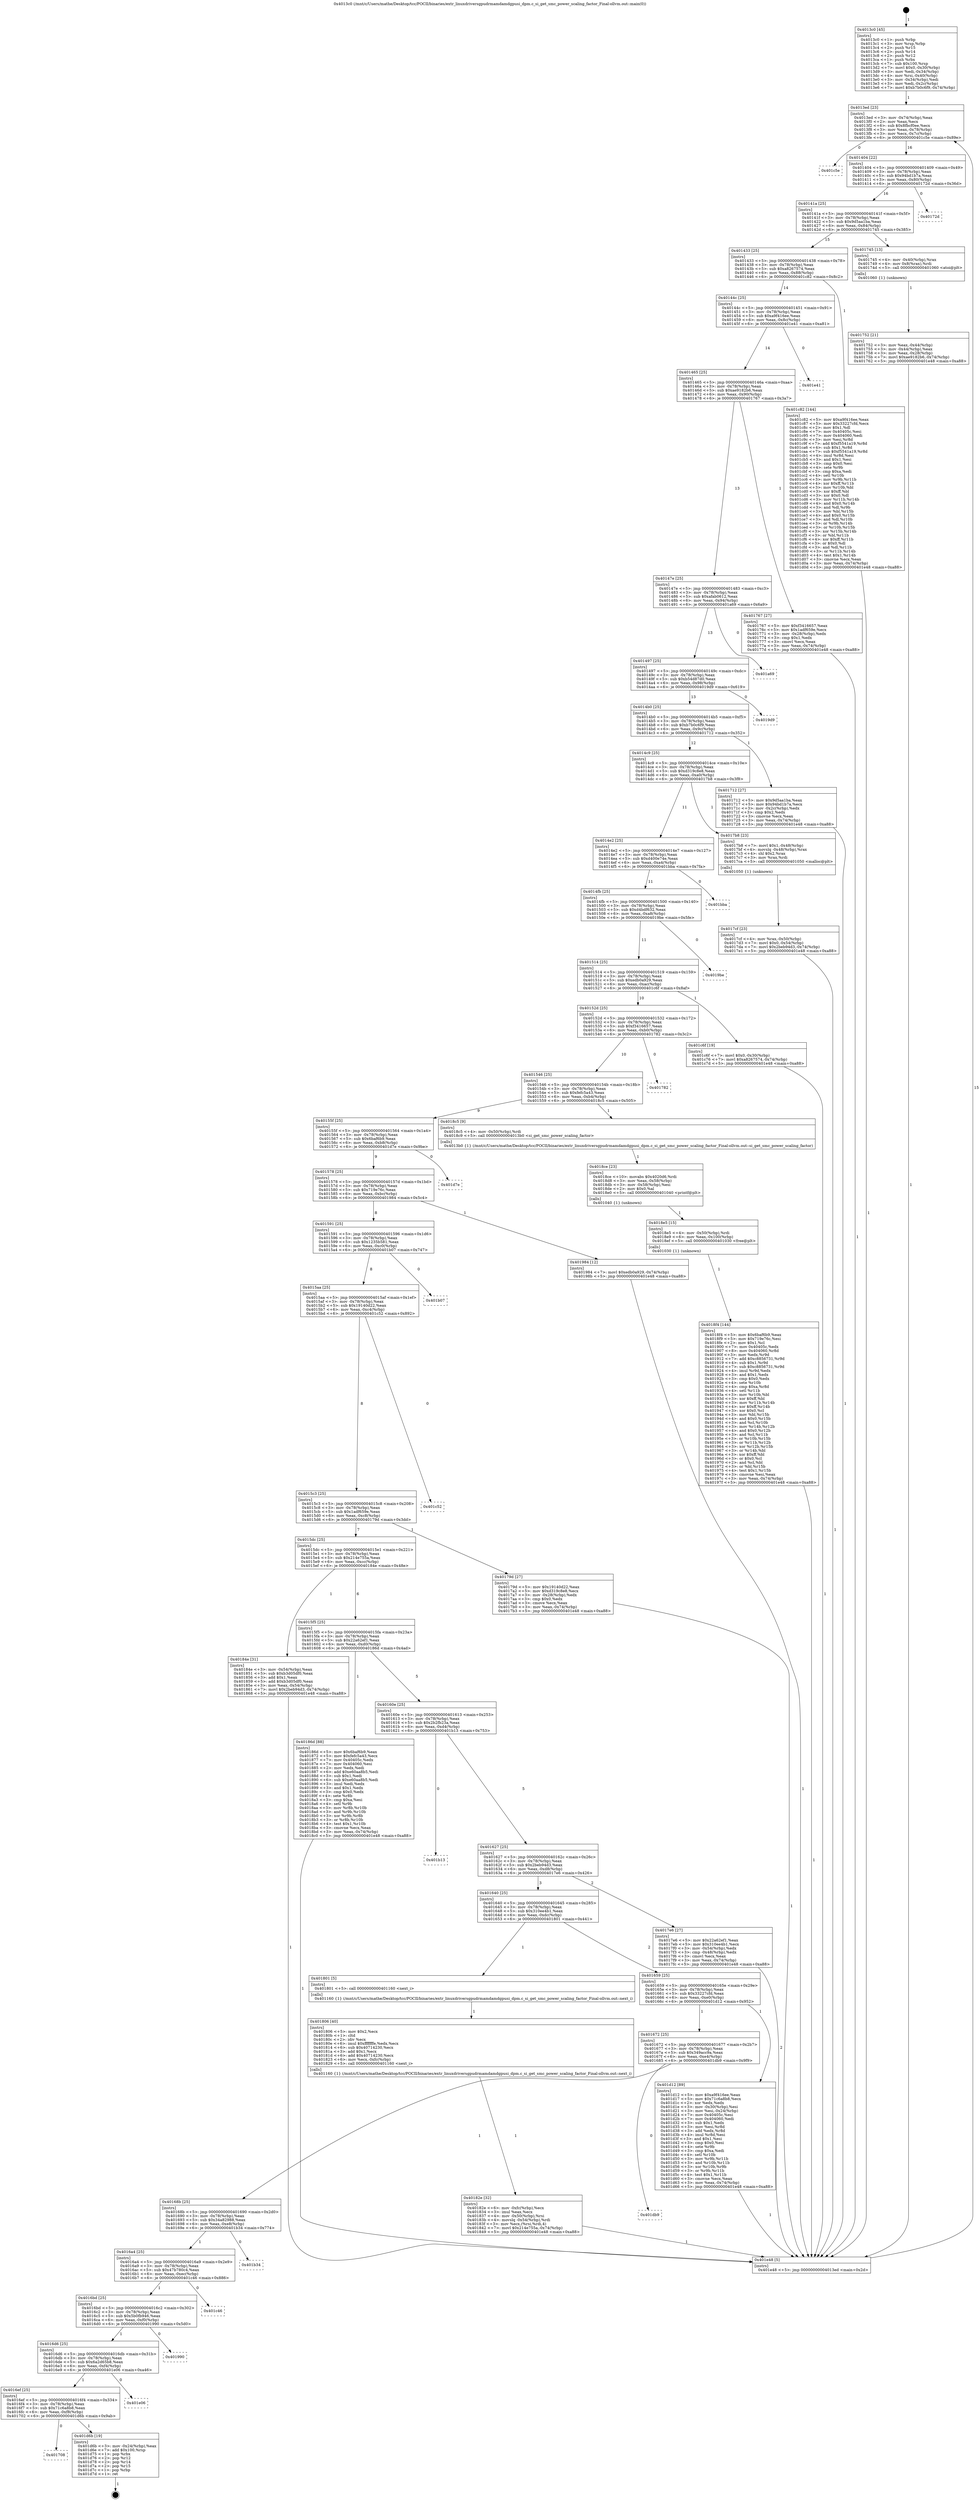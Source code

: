 digraph "0x4013c0" {
  label = "0x4013c0 (/mnt/c/Users/mathe/Desktop/tcc/POCII/binaries/extr_linuxdriversgpudrmamdamdgpusi_dpm.c_si_get_smc_power_scaling_factor_Final-ollvm.out::main(0))"
  labelloc = "t"
  node[shape=record]

  Entry [label="",width=0.3,height=0.3,shape=circle,fillcolor=black,style=filled]
  "0x4013ed" [label="{
     0x4013ed [23]\l
     | [instrs]\l
     &nbsp;&nbsp;0x4013ed \<+3\>: mov -0x74(%rbp),%eax\l
     &nbsp;&nbsp;0x4013f0 \<+2\>: mov %eax,%ecx\l
     &nbsp;&nbsp;0x4013f2 \<+6\>: sub $0x8fbcf0ee,%ecx\l
     &nbsp;&nbsp;0x4013f8 \<+3\>: mov %eax,-0x78(%rbp)\l
     &nbsp;&nbsp;0x4013fb \<+3\>: mov %ecx,-0x7c(%rbp)\l
     &nbsp;&nbsp;0x4013fe \<+6\>: je 0000000000401c5e \<main+0x89e\>\l
  }"]
  "0x401c5e" [label="{
     0x401c5e\l
  }", style=dashed]
  "0x401404" [label="{
     0x401404 [22]\l
     | [instrs]\l
     &nbsp;&nbsp;0x401404 \<+5\>: jmp 0000000000401409 \<main+0x49\>\l
     &nbsp;&nbsp;0x401409 \<+3\>: mov -0x78(%rbp),%eax\l
     &nbsp;&nbsp;0x40140c \<+5\>: sub $0x94bd1b7a,%eax\l
     &nbsp;&nbsp;0x401411 \<+3\>: mov %eax,-0x80(%rbp)\l
     &nbsp;&nbsp;0x401414 \<+6\>: je 000000000040172d \<main+0x36d\>\l
  }"]
  Exit [label="",width=0.3,height=0.3,shape=circle,fillcolor=black,style=filled,peripheries=2]
  "0x40172d" [label="{
     0x40172d\l
  }", style=dashed]
  "0x40141a" [label="{
     0x40141a [25]\l
     | [instrs]\l
     &nbsp;&nbsp;0x40141a \<+5\>: jmp 000000000040141f \<main+0x5f\>\l
     &nbsp;&nbsp;0x40141f \<+3\>: mov -0x78(%rbp),%eax\l
     &nbsp;&nbsp;0x401422 \<+5\>: sub $0x9d5aa1ba,%eax\l
     &nbsp;&nbsp;0x401427 \<+6\>: mov %eax,-0x84(%rbp)\l
     &nbsp;&nbsp;0x40142d \<+6\>: je 0000000000401745 \<main+0x385\>\l
  }"]
  "0x401708" [label="{
     0x401708\l
  }", style=dashed]
  "0x401745" [label="{
     0x401745 [13]\l
     | [instrs]\l
     &nbsp;&nbsp;0x401745 \<+4\>: mov -0x40(%rbp),%rax\l
     &nbsp;&nbsp;0x401749 \<+4\>: mov 0x8(%rax),%rdi\l
     &nbsp;&nbsp;0x40174d \<+5\>: call 0000000000401060 \<atoi@plt\>\l
     | [calls]\l
     &nbsp;&nbsp;0x401060 \{1\} (unknown)\l
  }"]
  "0x401433" [label="{
     0x401433 [25]\l
     | [instrs]\l
     &nbsp;&nbsp;0x401433 \<+5\>: jmp 0000000000401438 \<main+0x78\>\l
     &nbsp;&nbsp;0x401438 \<+3\>: mov -0x78(%rbp),%eax\l
     &nbsp;&nbsp;0x40143b \<+5\>: sub $0xa8267574,%eax\l
     &nbsp;&nbsp;0x401440 \<+6\>: mov %eax,-0x88(%rbp)\l
     &nbsp;&nbsp;0x401446 \<+6\>: je 0000000000401c82 \<main+0x8c2\>\l
  }"]
  "0x401d6b" [label="{
     0x401d6b [19]\l
     | [instrs]\l
     &nbsp;&nbsp;0x401d6b \<+3\>: mov -0x24(%rbp),%eax\l
     &nbsp;&nbsp;0x401d6e \<+7\>: add $0x100,%rsp\l
     &nbsp;&nbsp;0x401d75 \<+1\>: pop %rbx\l
     &nbsp;&nbsp;0x401d76 \<+2\>: pop %r12\l
     &nbsp;&nbsp;0x401d78 \<+2\>: pop %r14\l
     &nbsp;&nbsp;0x401d7a \<+2\>: pop %r15\l
     &nbsp;&nbsp;0x401d7c \<+1\>: pop %rbp\l
     &nbsp;&nbsp;0x401d7d \<+1\>: ret\l
  }"]
  "0x401c82" [label="{
     0x401c82 [144]\l
     | [instrs]\l
     &nbsp;&nbsp;0x401c82 \<+5\>: mov $0xa9f416ee,%eax\l
     &nbsp;&nbsp;0x401c87 \<+5\>: mov $0x33227cfd,%ecx\l
     &nbsp;&nbsp;0x401c8c \<+2\>: mov $0x1,%dl\l
     &nbsp;&nbsp;0x401c8e \<+7\>: mov 0x40405c,%esi\l
     &nbsp;&nbsp;0x401c95 \<+7\>: mov 0x404060,%edi\l
     &nbsp;&nbsp;0x401c9c \<+3\>: mov %esi,%r8d\l
     &nbsp;&nbsp;0x401c9f \<+7\>: add $0xf5541a19,%r8d\l
     &nbsp;&nbsp;0x401ca6 \<+4\>: sub $0x1,%r8d\l
     &nbsp;&nbsp;0x401caa \<+7\>: sub $0xf5541a19,%r8d\l
     &nbsp;&nbsp;0x401cb1 \<+4\>: imul %r8d,%esi\l
     &nbsp;&nbsp;0x401cb5 \<+3\>: and $0x1,%esi\l
     &nbsp;&nbsp;0x401cb8 \<+3\>: cmp $0x0,%esi\l
     &nbsp;&nbsp;0x401cbb \<+4\>: sete %r9b\l
     &nbsp;&nbsp;0x401cbf \<+3\>: cmp $0xa,%edi\l
     &nbsp;&nbsp;0x401cc2 \<+4\>: setl %r10b\l
     &nbsp;&nbsp;0x401cc6 \<+3\>: mov %r9b,%r11b\l
     &nbsp;&nbsp;0x401cc9 \<+4\>: xor $0xff,%r11b\l
     &nbsp;&nbsp;0x401ccd \<+3\>: mov %r10b,%bl\l
     &nbsp;&nbsp;0x401cd0 \<+3\>: xor $0xff,%bl\l
     &nbsp;&nbsp;0x401cd3 \<+3\>: xor $0x0,%dl\l
     &nbsp;&nbsp;0x401cd6 \<+3\>: mov %r11b,%r14b\l
     &nbsp;&nbsp;0x401cd9 \<+4\>: and $0x0,%r14b\l
     &nbsp;&nbsp;0x401cdd \<+3\>: and %dl,%r9b\l
     &nbsp;&nbsp;0x401ce0 \<+3\>: mov %bl,%r15b\l
     &nbsp;&nbsp;0x401ce3 \<+4\>: and $0x0,%r15b\l
     &nbsp;&nbsp;0x401ce7 \<+3\>: and %dl,%r10b\l
     &nbsp;&nbsp;0x401cea \<+3\>: or %r9b,%r14b\l
     &nbsp;&nbsp;0x401ced \<+3\>: or %r10b,%r15b\l
     &nbsp;&nbsp;0x401cf0 \<+3\>: xor %r15b,%r14b\l
     &nbsp;&nbsp;0x401cf3 \<+3\>: or %bl,%r11b\l
     &nbsp;&nbsp;0x401cf6 \<+4\>: xor $0xff,%r11b\l
     &nbsp;&nbsp;0x401cfa \<+3\>: or $0x0,%dl\l
     &nbsp;&nbsp;0x401cfd \<+3\>: and %dl,%r11b\l
     &nbsp;&nbsp;0x401d00 \<+3\>: or %r11b,%r14b\l
     &nbsp;&nbsp;0x401d03 \<+4\>: test $0x1,%r14b\l
     &nbsp;&nbsp;0x401d07 \<+3\>: cmovne %ecx,%eax\l
     &nbsp;&nbsp;0x401d0a \<+3\>: mov %eax,-0x74(%rbp)\l
     &nbsp;&nbsp;0x401d0d \<+5\>: jmp 0000000000401e48 \<main+0xa88\>\l
  }"]
  "0x40144c" [label="{
     0x40144c [25]\l
     | [instrs]\l
     &nbsp;&nbsp;0x40144c \<+5\>: jmp 0000000000401451 \<main+0x91\>\l
     &nbsp;&nbsp;0x401451 \<+3\>: mov -0x78(%rbp),%eax\l
     &nbsp;&nbsp;0x401454 \<+5\>: sub $0xa9f416ee,%eax\l
     &nbsp;&nbsp;0x401459 \<+6\>: mov %eax,-0x8c(%rbp)\l
     &nbsp;&nbsp;0x40145f \<+6\>: je 0000000000401e41 \<main+0xa81\>\l
  }"]
  "0x4016ef" [label="{
     0x4016ef [25]\l
     | [instrs]\l
     &nbsp;&nbsp;0x4016ef \<+5\>: jmp 00000000004016f4 \<main+0x334\>\l
     &nbsp;&nbsp;0x4016f4 \<+3\>: mov -0x78(%rbp),%eax\l
     &nbsp;&nbsp;0x4016f7 \<+5\>: sub $0x71c6a8b8,%eax\l
     &nbsp;&nbsp;0x4016fc \<+6\>: mov %eax,-0xf8(%rbp)\l
     &nbsp;&nbsp;0x401702 \<+6\>: je 0000000000401d6b \<main+0x9ab\>\l
  }"]
  "0x401e41" [label="{
     0x401e41\l
  }", style=dashed]
  "0x401465" [label="{
     0x401465 [25]\l
     | [instrs]\l
     &nbsp;&nbsp;0x401465 \<+5\>: jmp 000000000040146a \<main+0xaa\>\l
     &nbsp;&nbsp;0x40146a \<+3\>: mov -0x78(%rbp),%eax\l
     &nbsp;&nbsp;0x40146d \<+5\>: sub $0xae9182b6,%eax\l
     &nbsp;&nbsp;0x401472 \<+6\>: mov %eax,-0x90(%rbp)\l
     &nbsp;&nbsp;0x401478 \<+6\>: je 0000000000401767 \<main+0x3a7\>\l
  }"]
  "0x401e06" [label="{
     0x401e06\l
  }", style=dashed]
  "0x401767" [label="{
     0x401767 [27]\l
     | [instrs]\l
     &nbsp;&nbsp;0x401767 \<+5\>: mov $0xf3416657,%eax\l
     &nbsp;&nbsp;0x40176c \<+5\>: mov $0x1adf659e,%ecx\l
     &nbsp;&nbsp;0x401771 \<+3\>: mov -0x28(%rbp),%edx\l
     &nbsp;&nbsp;0x401774 \<+3\>: cmp $0x1,%edx\l
     &nbsp;&nbsp;0x401777 \<+3\>: cmovl %ecx,%eax\l
     &nbsp;&nbsp;0x40177a \<+3\>: mov %eax,-0x74(%rbp)\l
     &nbsp;&nbsp;0x40177d \<+5\>: jmp 0000000000401e48 \<main+0xa88\>\l
  }"]
  "0x40147e" [label="{
     0x40147e [25]\l
     | [instrs]\l
     &nbsp;&nbsp;0x40147e \<+5\>: jmp 0000000000401483 \<main+0xc3\>\l
     &nbsp;&nbsp;0x401483 \<+3\>: mov -0x78(%rbp),%eax\l
     &nbsp;&nbsp;0x401486 \<+5\>: sub $0xafab0612,%eax\l
     &nbsp;&nbsp;0x40148b \<+6\>: mov %eax,-0x94(%rbp)\l
     &nbsp;&nbsp;0x401491 \<+6\>: je 0000000000401a69 \<main+0x6a9\>\l
  }"]
  "0x4016d6" [label="{
     0x4016d6 [25]\l
     | [instrs]\l
     &nbsp;&nbsp;0x4016d6 \<+5\>: jmp 00000000004016db \<main+0x31b\>\l
     &nbsp;&nbsp;0x4016db \<+3\>: mov -0x78(%rbp),%eax\l
     &nbsp;&nbsp;0x4016de \<+5\>: sub $0x6a2d65b8,%eax\l
     &nbsp;&nbsp;0x4016e3 \<+6\>: mov %eax,-0xf4(%rbp)\l
     &nbsp;&nbsp;0x4016e9 \<+6\>: je 0000000000401e06 \<main+0xa46\>\l
  }"]
  "0x401a69" [label="{
     0x401a69\l
  }", style=dashed]
  "0x401497" [label="{
     0x401497 [25]\l
     | [instrs]\l
     &nbsp;&nbsp;0x401497 \<+5\>: jmp 000000000040149c \<main+0xdc\>\l
     &nbsp;&nbsp;0x40149c \<+3\>: mov -0x78(%rbp),%eax\l
     &nbsp;&nbsp;0x40149f \<+5\>: sub $0xb54d87d0,%eax\l
     &nbsp;&nbsp;0x4014a4 \<+6\>: mov %eax,-0x98(%rbp)\l
     &nbsp;&nbsp;0x4014aa \<+6\>: je 00000000004019d9 \<main+0x619\>\l
  }"]
  "0x401990" [label="{
     0x401990\l
  }", style=dashed]
  "0x4019d9" [label="{
     0x4019d9\l
  }", style=dashed]
  "0x4014b0" [label="{
     0x4014b0 [25]\l
     | [instrs]\l
     &nbsp;&nbsp;0x4014b0 \<+5\>: jmp 00000000004014b5 \<main+0xf5\>\l
     &nbsp;&nbsp;0x4014b5 \<+3\>: mov -0x78(%rbp),%eax\l
     &nbsp;&nbsp;0x4014b8 \<+5\>: sub $0xb7b0c6f9,%eax\l
     &nbsp;&nbsp;0x4014bd \<+6\>: mov %eax,-0x9c(%rbp)\l
     &nbsp;&nbsp;0x4014c3 \<+6\>: je 0000000000401712 \<main+0x352\>\l
  }"]
  "0x4016bd" [label="{
     0x4016bd [25]\l
     | [instrs]\l
     &nbsp;&nbsp;0x4016bd \<+5\>: jmp 00000000004016c2 \<main+0x302\>\l
     &nbsp;&nbsp;0x4016c2 \<+3\>: mov -0x78(%rbp),%eax\l
     &nbsp;&nbsp;0x4016c5 \<+5\>: sub $0x5b0fb946,%eax\l
     &nbsp;&nbsp;0x4016ca \<+6\>: mov %eax,-0xf0(%rbp)\l
     &nbsp;&nbsp;0x4016d0 \<+6\>: je 0000000000401990 \<main+0x5d0\>\l
  }"]
  "0x401712" [label="{
     0x401712 [27]\l
     | [instrs]\l
     &nbsp;&nbsp;0x401712 \<+5\>: mov $0x9d5aa1ba,%eax\l
     &nbsp;&nbsp;0x401717 \<+5\>: mov $0x94bd1b7a,%ecx\l
     &nbsp;&nbsp;0x40171c \<+3\>: mov -0x2c(%rbp),%edx\l
     &nbsp;&nbsp;0x40171f \<+3\>: cmp $0x2,%edx\l
     &nbsp;&nbsp;0x401722 \<+3\>: cmovne %ecx,%eax\l
     &nbsp;&nbsp;0x401725 \<+3\>: mov %eax,-0x74(%rbp)\l
     &nbsp;&nbsp;0x401728 \<+5\>: jmp 0000000000401e48 \<main+0xa88\>\l
  }"]
  "0x4014c9" [label="{
     0x4014c9 [25]\l
     | [instrs]\l
     &nbsp;&nbsp;0x4014c9 \<+5\>: jmp 00000000004014ce \<main+0x10e\>\l
     &nbsp;&nbsp;0x4014ce \<+3\>: mov -0x78(%rbp),%eax\l
     &nbsp;&nbsp;0x4014d1 \<+5\>: sub $0xd319c8e8,%eax\l
     &nbsp;&nbsp;0x4014d6 \<+6\>: mov %eax,-0xa0(%rbp)\l
     &nbsp;&nbsp;0x4014dc \<+6\>: je 00000000004017b8 \<main+0x3f8\>\l
  }"]
  "0x401e48" [label="{
     0x401e48 [5]\l
     | [instrs]\l
     &nbsp;&nbsp;0x401e48 \<+5\>: jmp 00000000004013ed \<main+0x2d\>\l
  }"]
  "0x4013c0" [label="{
     0x4013c0 [45]\l
     | [instrs]\l
     &nbsp;&nbsp;0x4013c0 \<+1\>: push %rbp\l
     &nbsp;&nbsp;0x4013c1 \<+3\>: mov %rsp,%rbp\l
     &nbsp;&nbsp;0x4013c4 \<+2\>: push %r15\l
     &nbsp;&nbsp;0x4013c6 \<+2\>: push %r14\l
     &nbsp;&nbsp;0x4013c8 \<+2\>: push %r12\l
     &nbsp;&nbsp;0x4013ca \<+1\>: push %rbx\l
     &nbsp;&nbsp;0x4013cb \<+7\>: sub $0x100,%rsp\l
     &nbsp;&nbsp;0x4013d2 \<+7\>: movl $0x0,-0x30(%rbp)\l
     &nbsp;&nbsp;0x4013d9 \<+3\>: mov %edi,-0x34(%rbp)\l
     &nbsp;&nbsp;0x4013dc \<+4\>: mov %rsi,-0x40(%rbp)\l
     &nbsp;&nbsp;0x4013e0 \<+3\>: mov -0x34(%rbp),%edi\l
     &nbsp;&nbsp;0x4013e3 \<+3\>: mov %edi,-0x2c(%rbp)\l
     &nbsp;&nbsp;0x4013e6 \<+7\>: movl $0xb7b0c6f9,-0x74(%rbp)\l
  }"]
  "0x401752" [label="{
     0x401752 [21]\l
     | [instrs]\l
     &nbsp;&nbsp;0x401752 \<+3\>: mov %eax,-0x44(%rbp)\l
     &nbsp;&nbsp;0x401755 \<+3\>: mov -0x44(%rbp),%eax\l
     &nbsp;&nbsp;0x401758 \<+3\>: mov %eax,-0x28(%rbp)\l
     &nbsp;&nbsp;0x40175b \<+7\>: movl $0xae9182b6,-0x74(%rbp)\l
     &nbsp;&nbsp;0x401762 \<+5\>: jmp 0000000000401e48 \<main+0xa88\>\l
  }"]
  "0x401c46" [label="{
     0x401c46\l
  }", style=dashed]
  "0x4017b8" [label="{
     0x4017b8 [23]\l
     | [instrs]\l
     &nbsp;&nbsp;0x4017b8 \<+7\>: movl $0x1,-0x48(%rbp)\l
     &nbsp;&nbsp;0x4017bf \<+4\>: movslq -0x48(%rbp),%rax\l
     &nbsp;&nbsp;0x4017c3 \<+4\>: shl $0x2,%rax\l
     &nbsp;&nbsp;0x4017c7 \<+3\>: mov %rax,%rdi\l
     &nbsp;&nbsp;0x4017ca \<+5\>: call 0000000000401050 \<malloc@plt\>\l
     | [calls]\l
     &nbsp;&nbsp;0x401050 \{1\} (unknown)\l
  }"]
  "0x4014e2" [label="{
     0x4014e2 [25]\l
     | [instrs]\l
     &nbsp;&nbsp;0x4014e2 \<+5\>: jmp 00000000004014e7 \<main+0x127\>\l
     &nbsp;&nbsp;0x4014e7 \<+3\>: mov -0x78(%rbp),%eax\l
     &nbsp;&nbsp;0x4014ea \<+5\>: sub $0xd400e74e,%eax\l
     &nbsp;&nbsp;0x4014ef \<+6\>: mov %eax,-0xa4(%rbp)\l
     &nbsp;&nbsp;0x4014f5 \<+6\>: je 0000000000401bba \<main+0x7fa\>\l
  }"]
  "0x4016a4" [label="{
     0x4016a4 [25]\l
     | [instrs]\l
     &nbsp;&nbsp;0x4016a4 \<+5\>: jmp 00000000004016a9 \<main+0x2e9\>\l
     &nbsp;&nbsp;0x4016a9 \<+3\>: mov -0x78(%rbp),%eax\l
     &nbsp;&nbsp;0x4016ac \<+5\>: sub $0x47b780c4,%eax\l
     &nbsp;&nbsp;0x4016b1 \<+6\>: mov %eax,-0xec(%rbp)\l
     &nbsp;&nbsp;0x4016b7 \<+6\>: je 0000000000401c46 \<main+0x886\>\l
  }"]
  "0x401bba" [label="{
     0x401bba\l
  }", style=dashed]
  "0x4014fb" [label="{
     0x4014fb [25]\l
     | [instrs]\l
     &nbsp;&nbsp;0x4014fb \<+5\>: jmp 0000000000401500 \<main+0x140\>\l
     &nbsp;&nbsp;0x401500 \<+3\>: mov -0x78(%rbp),%eax\l
     &nbsp;&nbsp;0x401503 \<+5\>: sub $0xd4bdf632,%eax\l
     &nbsp;&nbsp;0x401508 \<+6\>: mov %eax,-0xa8(%rbp)\l
     &nbsp;&nbsp;0x40150e \<+6\>: je 00000000004019be \<main+0x5fe\>\l
  }"]
  "0x401b34" [label="{
     0x401b34\l
  }", style=dashed]
  "0x4019be" [label="{
     0x4019be\l
  }", style=dashed]
  "0x401514" [label="{
     0x401514 [25]\l
     | [instrs]\l
     &nbsp;&nbsp;0x401514 \<+5\>: jmp 0000000000401519 \<main+0x159\>\l
     &nbsp;&nbsp;0x401519 \<+3\>: mov -0x78(%rbp),%eax\l
     &nbsp;&nbsp;0x40151c \<+5\>: sub $0xedb0a929,%eax\l
     &nbsp;&nbsp;0x401521 \<+6\>: mov %eax,-0xac(%rbp)\l
     &nbsp;&nbsp;0x401527 \<+6\>: je 0000000000401c6f \<main+0x8af\>\l
  }"]
  "0x40168b" [label="{
     0x40168b [25]\l
     | [instrs]\l
     &nbsp;&nbsp;0x40168b \<+5\>: jmp 0000000000401690 \<main+0x2d0\>\l
     &nbsp;&nbsp;0x401690 \<+3\>: mov -0x78(%rbp),%eax\l
     &nbsp;&nbsp;0x401693 \<+5\>: sub $0x34a82988,%eax\l
     &nbsp;&nbsp;0x401698 \<+6\>: mov %eax,-0xe8(%rbp)\l
     &nbsp;&nbsp;0x40169e \<+6\>: je 0000000000401b34 \<main+0x774\>\l
  }"]
  "0x401c6f" [label="{
     0x401c6f [19]\l
     | [instrs]\l
     &nbsp;&nbsp;0x401c6f \<+7\>: movl $0x0,-0x30(%rbp)\l
     &nbsp;&nbsp;0x401c76 \<+7\>: movl $0xa8267574,-0x74(%rbp)\l
     &nbsp;&nbsp;0x401c7d \<+5\>: jmp 0000000000401e48 \<main+0xa88\>\l
  }"]
  "0x40152d" [label="{
     0x40152d [25]\l
     | [instrs]\l
     &nbsp;&nbsp;0x40152d \<+5\>: jmp 0000000000401532 \<main+0x172\>\l
     &nbsp;&nbsp;0x401532 \<+3\>: mov -0x78(%rbp),%eax\l
     &nbsp;&nbsp;0x401535 \<+5\>: sub $0xf3416657,%eax\l
     &nbsp;&nbsp;0x40153a \<+6\>: mov %eax,-0xb0(%rbp)\l
     &nbsp;&nbsp;0x401540 \<+6\>: je 0000000000401782 \<main+0x3c2\>\l
  }"]
  "0x401db9" [label="{
     0x401db9\l
  }", style=dashed]
  "0x401782" [label="{
     0x401782\l
  }", style=dashed]
  "0x401546" [label="{
     0x401546 [25]\l
     | [instrs]\l
     &nbsp;&nbsp;0x401546 \<+5\>: jmp 000000000040154b \<main+0x18b\>\l
     &nbsp;&nbsp;0x40154b \<+3\>: mov -0x78(%rbp),%eax\l
     &nbsp;&nbsp;0x40154e \<+5\>: sub $0xfefc5a43,%eax\l
     &nbsp;&nbsp;0x401553 \<+6\>: mov %eax,-0xb4(%rbp)\l
     &nbsp;&nbsp;0x401559 \<+6\>: je 00000000004018c5 \<main+0x505\>\l
  }"]
  "0x401672" [label="{
     0x401672 [25]\l
     | [instrs]\l
     &nbsp;&nbsp;0x401672 \<+5\>: jmp 0000000000401677 \<main+0x2b7\>\l
     &nbsp;&nbsp;0x401677 \<+3\>: mov -0x78(%rbp),%eax\l
     &nbsp;&nbsp;0x40167a \<+5\>: sub $0x349acc9a,%eax\l
     &nbsp;&nbsp;0x40167f \<+6\>: mov %eax,-0xe4(%rbp)\l
     &nbsp;&nbsp;0x401685 \<+6\>: je 0000000000401db9 \<main+0x9f9\>\l
  }"]
  "0x4018c5" [label="{
     0x4018c5 [9]\l
     | [instrs]\l
     &nbsp;&nbsp;0x4018c5 \<+4\>: mov -0x50(%rbp),%rdi\l
     &nbsp;&nbsp;0x4018c9 \<+5\>: call 00000000004013b0 \<si_get_smc_power_scaling_factor\>\l
     | [calls]\l
     &nbsp;&nbsp;0x4013b0 \{1\} (/mnt/c/Users/mathe/Desktop/tcc/POCII/binaries/extr_linuxdriversgpudrmamdamdgpusi_dpm.c_si_get_smc_power_scaling_factor_Final-ollvm.out::si_get_smc_power_scaling_factor)\l
  }"]
  "0x40155f" [label="{
     0x40155f [25]\l
     | [instrs]\l
     &nbsp;&nbsp;0x40155f \<+5\>: jmp 0000000000401564 \<main+0x1a4\>\l
     &nbsp;&nbsp;0x401564 \<+3\>: mov -0x78(%rbp),%eax\l
     &nbsp;&nbsp;0x401567 \<+5\>: sub $0x6baf6b9,%eax\l
     &nbsp;&nbsp;0x40156c \<+6\>: mov %eax,-0xb8(%rbp)\l
     &nbsp;&nbsp;0x401572 \<+6\>: je 0000000000401d7e \<main+0x9be\>\l
  }"]
  "0x401d12" [label="{
     0x401d12 [89]\l
     | [instrs]\l
     &nbsp;&nbsp;0x401d12 \<+5\>: mov $0xa9f416ee,%eax\l
     &nbsp;&nbsp;0x401d17 \<+5\>: mov $0x71c6a8b8,%ecx\l
     &nbsp;&nbsp;0x401d1c \<+2\>: xor %edx,%edx\l
     &nbsp;&nbsp;0x401d1e \<+3\>: mov -0x30(%rbp),%esi\l
     &nbsp;&nbsp;0x401d21 \<+3\>: mov %esi,-0x24(%rbp)\l
     &nbsp;&nbsp;0x401d24 \<+7\>: mov 0x40405c,%esi\l
     &nbsp;&nbsp;0x401d2b \<+7\>: mov 0x404060,%edi\l
     &nbsp;&nbsp;0x401d32 \<+3\>: sub $0x1,%edx\l
     &nbsp;&nbsp;0x401d35 \<+3\>: mov %esi,%r8d\l
     &nbsp;&nbsp;0x401d38 \<+3\>: add %edx,%r8d\l
     &nbsp;&nbsp;0x401d3b \<+4\>: imul %r8d,%esi\l
     &nbsp;&nbsp;0x401d3f \<+3\>: and $0x1,%esi\l
     &nbsp;&nbsp;0x401d42 \<+3\>: cmp $0x0,%esi\l
     &nbsp;&nbsp;0x401d45 \<+4\>: sete %r9b\l
     &nbsp;&nbsp;0x401d49 \<+3\>: cmp $0xa,%edi\l
     &nbsp;&nbsp;0x401d4c \<+4\>: setl %r10b\l
     &nbsp;&nbsp;0x401d50 \<+3\>: mov %r9b,%r11b\l
     &nbsp;&nbsp;0x401d53 \<+3\>: and %r10b,%r11b\l
     &nbsp;&nbsp;0x401d56 \<+3\>: xor %r10b,%r9b\l
     &nbsp;&nbsp;0x401d59 \<+3\>: or %r9b,%r11b\l
     &nbsp;&nbsp;0x401d5c \<+4\>: test $0x1,%r11b\l
     &nbsp;&nbsp;0x401d60 \<+3\>: cmovne %ecx,%eax\l
     &nbsp;&nbsp;0x401d63 \<+3\>: mov %eax,-0x74(%rbp)\l
     &nbsp;&nbsp;0x401d66 \<+5\>: jmp 0000000000401e48 \<main+0xa88\>\l
  }"]
  "0x401d7e" [label="{
     0x401d7e\l
  }", style=dashed]
  "0x401578" [label="{
     0x401578 [25]\l
     | [instrs]\l
     &nbsp;&nbsp;0x401578 \<+5\>: jmp 000000000040157d \<main+0x1bd\>\l
     &nbsp;&nbsp;0x40157d \<+3\>: mov -0x78(%rbp),%eax\l
     &nbsp;&nbsp;0x401580 \<+5\>: sub $0x719e76c,%eax\l
     &nbsp;&nbsp;0x401585 \<+6\>: mov %eax,-0xbc(%rbp)\l
     &nbsp;&nbsp;0x40158b \<+6\>: je 0000000000401984 \<main+0x5c4\>\l
  }"]
  "0x4018f4" [label="{
     0x4018f4 [144]\l
     | [instrs]\l
     &nbsp;&nbsp;0x4018f4 \<+5\>: mov $0x6baf6b9,%eax\l
     &nbsp;&nbsp;0x4018f9 \<+5\>: mov $0x719e76c,%esi\l
     &nbsp;&nbsp;0x4018fe \<+2\>: mov $0x1,%cl\l
     &nbsp;&nbsp;0x401900 \<+7\>: mov 0x40405c,%edx\l
     &nbsp;&nbsp;0x401907 \<+8\>: mov 0x404060,%r8d\l
     &nbsp;&nbsp;0x40190f \<+3\>: mov %edx,%r9d\l
     &nbsp;&nbsp;0x401912 \<+7\>: add $0xc8856731,%r9d\l
     &nbsp;&nbsp;0x401919 \<+4\>: sub $0x1,%r9d\l
     &nbsp;&nbsp;0x40191d \<+7\>: sub $0xc8856731,%r9d\l
     &nbsp;&nbsp;0x401924 \<+4\>: imul %r9d,%edx\l
     &nbsp;&nbsp;0x401928 \<+3\>: and $0x1,%edx\l
     &nbsp;&nbsp;0x40192b \<+3\>: cmp $0x0,%edx\l
     &nbsp;&nbsp;0x40192e \<+4\>: sete %r10b\l
     &nbsp;&nbsp;0x401932 \<+4\>: cmp $0xa,%r8d\l
     &nbsp;&nbsp;0x401936 \<+4\>: setl %r11b\l
     &nbsp;&nbsp;0x40193a \<+3\>: mov %r10b,%bl\l
     &nbsp;&nbsp;0x40193d \<+3\>: xor $0xff,%bl\l
     &nbsp;&nbsp;0x401940 \<+3\>: mov %r11b,%r14b\l
     &nbsp;&nbsp;0x401943 \<+4\>: xor $0xff,%r14b\l
     &nbsp;&nbsp;0x401947 \<+3\>: xor $0x0,%cl\l
     &nbsp;&nbsp;0x40194a \<+3\>: mov %bl,%r15b\l
     &nbsp;&nbsp;0x40194d \<+4\>: and $0x0,%r15b\l
     &nbsp;&nbsp;0x401951 \<+3\>: and %cl,%r10b\l
     &nbsp;&nbsp;0x401954 \<+3\>: mov %r14b,%r12b\l
     &nbsp;&nbsp;0x401957 \<+4\>: and $0x0,%r12b\l
     &nbsp;&nbsp;0x40195b \<+3\>: and %cl,%r11b\l
     &nbsp;&nbsp;0x40195e \<+3\>: or %r10b,%r15b\l
     &nbsp;&nbsp;0x401961 \<+3\>: or %r11b,%r12b\l
     &nbsp;&nbsp;0x401964 \<+3\>: xor %r12b,%r15b\l
     &nbsp;&nbsp;0x401967 \<+3\>: or %r14b,%bl\l
     &nbsp;&nbsp;0x40196a \<+3\>: xor $0xff,%bl\l
     &nbsp;&nbsp;0x40196d \<+3\>: or $0x0,%cl\l
     &nbsp;&nbsp;0x401970 \<+2\>: and %cl,%bl\l
     &nbsp;&nbsp;0x401972 \<+3\>: or %bl,%r15b\l
     &nbsp;&nbsp;0x401975 \<+4\>: test $0x1,%r15b\l
     &nbsp;&nbsp;0x401979 \<+3\>: cmovne %esi,%eax\l
     &nbsp;&nbsp;0x40197c \<+3\>: mov %eax,-0x74(%rbp)\l
     &nbsp;&nbsp;0x40197f \<+5\>: jmp 0000000000401e48 \<main+0xa88\>\l
  }"]
  "0x401984" [label="{
     0x401984 [12]\l
     | [instrs]\l
     &nbsp;&nbsp;0x401984 \<+7\>: movl $0xedb0a929,-0x74(%rbp)\l
     &nbsp;&nbsp;0x40198b \<+5\>: jmp 0000000000401e48 \<main+0xa88\>\l
  }"]
  "0x401591" [label="{
     0x401591 [25]\l
     | [instrs]\l
     &nbsp;&nbsp;0x401591 \<+5\>: jmp 0000000000401596 \<main+0x1d6\>\l
     &nbsp;&nbsp;0x401596 \<+3\>: mov -0x78(%rbp),%eax\l
     &nbsp;&nbsp;0x401599 \<+5\>: sub $0x1235b581,%eax\l
     &nbsp;&nbsp;0x40159e \<+6\>: mov %eax,-0xc0(%rbp)\l
     &nbsp;&nbsp;0x4015a4 \<+6\>: je 0000000000401b07 \<main+0x747\>\l
  }"]
  "0x4018e5" [label="{
     0x4018e5 [15]\l
     | [instrs]\l
     &nbsp;&nbsp;0x4018e5 \<+4\>: mov -0x50(%rbp),%rdi\l
     &nbsp;&nbsp;0x4018e9 \<+6\>: mov %eax,-0x100(%rbp)\l
     &nbsp;&nbsp;0x4018ef \<+5\>: call 0000000000401030 \<free@plt\>\l
     | [calls]\l
     &nbsp;&nbsp;0x401030 \{1\} (unknown)\l
  }"]
  "0x401b07" [label="{
     0x401b07\l
  }", style=dashed]
  "0x4015aa" [label="{
     0x4015aa [25]\l
     | [instrs]\l
     &nbsp;&nbsp;0x4015aa \<+5\>: jmp 00000000004015af \<main+0x1ef\>\l
     &nbsp;&nbsp;0x4015af \<+3\>: mov -0x78(%rbp),%eax\l
     &nbsp;&nbsp;0x4015b2 \<+5\>: sub $0x19140d22,%eax\l
     &nbsp;&nbsp;0x4015b7 \<+6\>: mov %eax,-0xc4(%rbp)\l
     &nbsp;&nbsp;0x4015bd \<+6\>: je 0000000000401c52 \<main+0x892\>\l
  }"]
  "0x4018ce" [label="{
     0x4018ce [23]\l
     | [instrs]\l
     &nbsp;&nbsp;0x4018ce \<+10\>: movabs $0x4020d6,%rdi\l
     &nbsp;&nbsp;0x4018d8 \<+3\>: mov %eax,-0x58(%rbp)\l
     &nbsp;&nbsp;0x4018db \<+3\>: mov -0x58(%rbp),%esi\l
     &nbsp;&nbsp;0x4018de \<+2\>: mov $0x0,%al\l
     &nbsp;&nbsp;0x4018e0 \<+5\>: call 0000000000401040 \<printf@plt\>\l
     | [calls]\l
     &nbsp;&nbsp;0x401040 \{1\} (unknown)\l
  }"]
  "0x401c52" [label="{
     0x401c52\l
  }", style=dashed]
  "0x4015c3" [label="{
     0x4015c3 [25]\l
     | [instrs]\l
     &nbsp;&nbsp;0x4015c3 \<+5\>: jmp 00000000004015c8 \<main+0x208\>\l
     &nbsp;&nbsp;0x4015c8 \<+3\>: mov -0x78(%rbp),%eax\l
     &nbsp;&nbsp;0x4015cb \<+5\>: sub $0x1adf659e,%eax\l
     &nbsp;&nbsp;0x4015d0 \<+6\>: mov %eax,-0xc8(%rbp)\l
     &nbsp;&nbsp;0x4015d6 \<+6\>: je 000000000040179d \<main+0x3dd\>\l
  }"]
  "0x40182e" [label="{
     0x40182e [32]\l
     | [instrs]\l
     &nbsp;&nbsp;0x40182e \<+6\>: mov -0xfc(%rbp),%ecx\l
     &nbsp;&nbsp;0x401834 \<+3\>: imul %eax,%ecx\l
     &nbsp;&nbsp;0x401837 \<+4\>: mov -0x50(%rbp),%rsi\l
     &nbsp;&nbsp;0x40183b \<+4\>: movslq -0x54(%rbp),%rdi\l
     &nbsp;&nbsp;0x40183f \<+3\>: mov %ecx,(%rsi,%rdi,4)\l
     &nbsp;&nbsp;0x401842 \<+7\>: movl $0x214e755a,-0x74(%rbp)\l
     &nbsp;&nbsp;0x401849 \<+5\>: jmp 0000000000401e48 \<main+0xa88\>\l
  }"]
  "0x40179d" [label="{
     0x40179d [27]\l
     | [instrs]\l
     &nbsp;&nbsp;0x40179d \<+5\>: mov $0x19140d22,%eax\l
     &nbsp;&nbsp;0x4017a2 \<+5\>: mov $0xd319c8e8,%ecx\l
     &nbsp;&nbsp;0x4017a7 \<+3\>: mov -0x28(%rbp),%edx\l
     &nbsp;&nbsp;0x4017aa \<+3\>: cmp $0x0,%edx\l
     &nbsp;&nbsp;0x4017ad \<+3\>: cmove %ecx,%eax\l
     &nbsp;&nbsp;0x4017b0 \<+3\>: mov %eax,-0x74(%rbp)\l
     &nbsp;&nbsp;0x4017b3 \<+5\>: jmp 0000000000401e48 \<main+0xa88\>\l
  }"]
  "0x4015dc" [label="{
     0x4015dc [25]\l
     | [instrs]\l
     &nbsp;&nbsp;0x4015dc \<+5\>: jmp 00000000004015e1 \<main+0x221\>\l
     &nbsp;&nbsp;0x4015e1 \<+3\>: mov -0x78(%rbp),%eax\l
     &nbsp;&nbsp;0x4015e4 \<+5\>: sub $0x214e755a,%eax\l
     &nbsp;&nbsp;0x4015e9 \<+6\>: mov %eax,-0xcc(%rbp)\l
     &nbsp;&nbsp;0x4015ef \<+6\>: je 000000000040184e \<main+0x48e\>\l
  }"]
  "0x4017cf" [label="{
     0x4017cf [23]\l
     | [instrs]\l
     &nbsp;&nbsp;0x4017cf \<+4\>: mov %rax,-0x50(%rbp)\l
     &nbsp;&nbsp;0x4017d3 \<+7\>: movl $0x0,-0x54(%rbp)\l
     &nbsp;&nbsp;0x4017da \<+7\>: movl $0x2beb94d3,-0x74(%rbp)\l
     &nbsp;&nbsp;0x4017e1 \<+5\>: jmp 0000000000401e48 \<main+0xa88\>\l
  }"]
  "0x401806" [label="{
     0x401806 [40]\l
     | [instrs]\l
     &nbsp;&nbsp;0x401806 \<+5\>: mov $0x2,%ecx\l
     &nbsp;&nbsp;0x40180b \<+1\>: cltd\l
     &nbsp;&nbsp;0x40180c \<+2\>: idiv %ecx\l
     &nbsp;&nbsp;0x40180e \<+6\>: imul $0xfffffffe,%edx,%ecx\l
     &nbsp;&nbsp;0x401814 \<+6\>: sub $0x40714230,%ecx\l
     &nbsp;&nbsp;0x40181a \<+3\>: add $0x1,%ecx\l
     &nbsp;&nbsp;0x40181d \<+6\>: add $0x40714230,%ecx\l
     &nbsp;&nbsp;0x401823 \<+6\>: mov %ecx,-0xfc(%rbp)\l
     &nbsp;&nbsp;0x401829 \<+5\>: call 0000000000401160 \<next_i\>\l
     | [calls]\l
     &nbsp;&nbsp;0x401160 \{1\} (/mnt/c/Users/mathe/Desktop/tcc/POCII/binaries/extr_linuxdriversgpudrmamdamdgpusi_dpm.c_si_get_smc_power_scaling_factor_Final-ollvm.out::next_i)\l
  }"]
  "0x40184e" [label="{
     0x40184e [31]\l
     | [instrs]\l
     &nbsp;&nbsp;0x40184e \<+3\>: mov -0x54(%rbp),%eax\l
     &nbsp;&nbsp;0x401851 \<+5\>: sub $0xb3d05df0,%eax\l
     &nbsp;&nbsp;0x401856 \<+3\>: add $0x1,%eax\l
     &nbsp;&nbsp;0x401859 \<+5\>: add $0xb3d05df0,%eax\l
     &nbsp;&nbsp;0x40185e \<+3\>: mov %eax,-0x54(%rbp)\l
     &nbsp;&nbsp;0x401861 \<+7\>: movl $0x2beb94d3,-0x74(%rbp)\l
     &nbsp;&nbsp;0x401868 \<+5\>: jmp 0000000000401e48 \<main+0xa88\>\l
  }"]
  "0x4015f5" [label="{
     0x4015f5 [25]\l
     | [instrs]\l
     &nbsp;&nbsp;0x4015f5 \<+5\>: jmp 00000000004015fa \<main+0x23a\>\l
     &nbsp;&nbsp;0x4015fa \<+3\>: mov -0x78(%rbp),%eax\l
     &nbsp;&nbsp;0x4015fd \<+5\>: sub $0x22a62ef1,%eax\l
     &nbsp;&nbsp;0x401602 \<+6\>: mov %eax,-0xd0(%rbp)\l
     &nbsp;&nbsp;0x401608 \<+6\>: je 000000000040186d \<main+0x4ad\>\l
  }"]
  "0x401659" [label="{
     0x401659 [25]\l
     | [instrs]\l
     &nbsp;&nbsp;0x401659 \<+5\>: jmp 000000000040165e \<main+0x29e\>\l
     &nbsp;&nbsp;0x40165e \<+3\>: mov -0x78(%rbp),%eax\l
     &nbsp;&nbsp;0x401661 \<+5\>: sub $0x33227cfd,%eax\l
     &nbsp;&nbsp;0x401666 \<+6\>: mov %eax,-0xe0(%rbp)\l
     &nbsp;&nbsp;0x40166c \<+6\>: je 0000000000401d12 \<main+0x952\>\l
  }"]
  "0x40186d" [label="{
     0x40186d [88]\l
     | [instrs]\l
     &nbsp;&nbsp;0x40186d \<+5\>: mov $0x6baf6b9,%eax\l
     &nbsp;&nbsp;0x401872 \<+5\>: mov $0xfefc5a43,%ecx\l
     &nbsp;&nbsp;0x401877 \<+7\>: mov 0x40405c,%edx\l
     &nbsp;&nbsp;0x40187e \<+7\>: mov 0x404060,%esi\l
     &nbsp;&nbsp;0x401885 \<+2\>: mov %edx,%edi\l
     &nbsp;&nbsp;0x401887 \<+6\>: add $0xe60aa8b5,%edi\l
     &nbsp;&nbsp;0x40188d \<+3\>: sub $0x1,%edi\l
     &nbsp;&nbsp;0x401890 \<+6\>: sub $0xe60aa8b5,%edi\l
     &nbsp;&nbsp;0x401896 \<+3\>: imul %edi,%edx\l
     &nbsp;&nbsp;0x401899 \<+3\>: and $0x1,%edx\l
     &nbsp;&nbsp;0x40189c \<+3\>: cmp $0x0,%edx\l
     &nbsp;&nbsp;0x40189f \<+4\>: sete %r8b\l
     &nbsp;&nbsp;0x4018a3 \<+3\>: cmp $0xa,%esi\l
     &nbsp;&nbsp;0x4018a6 \<+4\>: setl %r9b\l
     &nbsp;&nbsp;0x4018aa \<+3\>: mov %r8b,%r10b\l
     &nbsp;&nbsp;0x4018ad \<+3\>: and %r9b,%r10b\l
     &nbsp;&nbsp;0x4018b0 \<+3\>: xor %r9b,%r8b\l
     &nbsp;&nbsp;0x4018b3 \<+3\>: or %r8b,%r10b\l
     &nbsp;&nbsp;0x4018b6 \<+4\>: test $0x1,%r10b\l
     &nbsp;&nbsp;0x4018ba \<+3\>: cmovne %ecx,%eax\l
     &nbsp;&nbsp;0x4018bd \<+3\>: mov %eax,-0x74(%rbp)\l
     &nbsp;&nbsp;0x4018c0 \<+5\>: jmp 0000000000401e48 \<main+0xa88\>\l
  }"]
  "0x40160e" [label="{
     0x40160e [25]\l
     | [instrs]\l
     &nbsp;&nbsp;0x40160e \<+5\>: jmp 0000000000401613 \<main+0x253\>\l
     &nbsp;&nbsp;0x401613 \<+3\>: mov -0x78(%rbp),%eax\l
     &nbsp;&nbsp;0x401616 \<+5\>: sub $0x2b2fb23a,%eax\l
     &nbsp;&nbsp;0x40161b \<+6\>: mov %eax,-0xd4(%rbp)\l
     &nbsp;&nbsp;0x401621 \<+6\>: je 0000000000401b13 \<main+0x753\>\l
  }"]
  "0x401801" [label="{
     0x401801 [5]\l
     | [instrs]\l
     &nbsp;&nbsp;0x401801 \<+5\>: call 0000000000401160 \<next_i\>\l
     | [calls]\l
     &nbsp;&nbsp;0x401160 \{1\} (/mnt/c/Users/mathe/Desktop/tcc/POCII/binaries/extr_linuxdriversgpudrmamdamdgpusi_dpm.c_si_get_smc_power_scaling_factor_Final-ollvm.out::next_i)\l
  }"]
  "0x401b13" [label="{
     0x401b13\l
  }", style=dashed]
  "0x401627" [label="{
     0x401627 [25]\l
     | [instrs]\l
     &nbsp;&nbsp;0x401627 \<+5\>: jmp 000000000040162c \<main+0x26c\>\l
     &nbsp;&nbsp;0x40162c \<+3\>: mov -0x78(%rbp),%eax\l
     &nbsp;&nbsp;0x40162f \<+5\>: sub $0x2beb94d3,%eax\l
     &nbsp;&nbsp;0x401634 \<+6\>: mov %eax,-0xd8(%rbp)\l
     &nbsp;&nbsp;0x40163a \<+6\>: je 00000000004017e6 \<main+0x426\>\l
  }"]
  "0x401640" [label="{
     0x401640 [25]\l
     | [instrs]\l
     &nbsp;&nbsp;0x401640 \<+5\>: jmp 0000000000401645 \<main+0x285\>\l
     &nbsp;&nbsp;0x401645 \<+3\>: mov -0x78(%rbp),%eax\l
     &nbsp;&nbsp;0x401648 \<+5\>: sub $0x310ee4b1,%eax\l
     &nbsp;&nbsp;0x40164d \<+6\>: mov %eax,-0xdc(%rbp)\l
     &nbsp;&nbsp;0x401653 \<+6\>: je 0000000000401801 \<main+0x441\>\l
  }"]
  "0x4017e6" [label="{
     0x4017e6 [27]\l
     | [instrs]\l
     &nbsp;&nbsp;0x4017e6 \<+5\>: mov $0x22a62ef1,%eax\l
     &nbsp;&nbsp;0x4017eb \<+5\>: mov $0x310ee4b1,%ecx\l
     &nbsp;&nbsp;0x4017f0 \<+3\>: mov -0x54(%rbp),%edx\l
     &nbsp;&nbsp;0x4017f3 \<+3\>: cmp -0x48(%rbp),%edx\l
     &nbsp;&nbsp;0x4017f6 \<+3\>: cmovl %ecx,%eax\l
     &nbsp;&nbsp;0x4017f9 \<+3\>: mov %eax,-0x74(%rbp)\l
     &nbsp;&nbsp;0x4017fc \<+5\>: jmp 0000000000401e48 \<main+0xa88\>\l
  }"]
  Entry -> "0x4013c0" [label=" 1"]
  "0x4013ed" -> "0x401c5e" [label=" 0"]
  "0x4013ed" -> "0x401404" [label=" 16"]
  "0x401d6b" -> Exit [label=" 1"]
  "0x401404" -> "0x40172d" [label=" 0"]
  "0x401404" -> "0x40141a" [label=" 16"]
  "0x4016ef" -> "0x401708" [label=" 0"]
  "0x40141a" -> "0x401745" [label=" 1"]
  "0x40141a" -> "0x401433" [label=" 15"]
  "0x4016ef" -> "0x401d6b" [label=" 1"]
  "0x401433" -> "0x401c82" [label=" 1"]
  "0x401433" -> "0x40144c" [label=" 14"]
  "0x4016d6" -> "0x4016ef" [label=" 1"]
  "0x40144c" -> "0x401e41" [label=" 0"]
  "0x40144c" -> "0x401465" [label=" 14"]
  "0x4016d6" -> "0x401e06" [label=" 0"]
  "0x401465" -> "0x401767" [label=" 1"]
  "0x401465" -> "0x40147e" [label=" 13"]
  "0x4016bd" -> "0x4016d6" [label=" 1"]
  "0x40147e" -> "0x401a69" [label=" 0"]
  "0x40147e" -> "0x401497" [label=" 13"]
  "0x4016bd" -> "0x401990" [label=" 0"]
  "0x401497" -> "0x4019d9" [label=" 0"]
  "0x401497" -> "0x4014b0" [label=" 13"]
  "0x4016a4" -> "0x4016bd" [label=" 1"]
  "0x4014b0" -> "0x401712" [label=" 1"]
  "0x4014b0" -> "0x4014c9" [label=" 12"]
  "0x401712" -> "0x401e48" [label=" 1"]
  "0x4013c0" -> "0x4013ed" [label=" 1"]
  "0x401e48" -> "0x4013ed" [label=" 15"]
  "0x401745" -> "0x401752" [label=" 1"]
  "0x401752" -> "0x401e48" [label=" 1"]
  "0x401767" -> "0x401e48" [label=" 1"]
  "0x4016a4" -> "0x401c46" [label=" 0"]
  "0x4014c9" -> "0x4017b8" [label=" 1"]
  "0x4014c9" -> "0x4014e2" [label=" 11"]
  "0x40168b" -> "0x4016a4" [label=" 1"]
  "0x4014e2" -> "0x401bba" [label=" 0"]
  "0x4014e2" -> "0x4014fb" [label=" 11"]
  "0x40168b" -> "0x401b34" [label=" 0"]
  "0x4014fb" -> "0x4019be" [label=" 0"]
  "0x4014fb" -> "0x401514" [label=" 11"]
  "0x401672" -> "0x40168b" [label=" 1"]
  "0x401514" -> "0x401c6f" [label=" 1"]
  "0x401514" -> "0x40152d" [label=" 10"]
  "0x401672" -> "0x401db9" [label=" 0"]
  "0x40152d" -> "0x401782" [label=" 0"]
  "0x40152d" -> "0x401546" [label=" 10"]
  "0x401d12" -> "0x401e48" [label=" 1"]
  "0x401546" -> "0x4018c5" [label=" 1"]
  "0x401546" -> "0x40155f" [label=" 9"]
  "0x401659" -> "0x401672" [label=" 1"]
  "0x40155f" -> "0x401d7e" [label=" 0"]
  "0x40155f" -> "0x401578" [label=" 9"]
  "0x401659" -> "0x401d12" [label=" 1"]
  "0x401578" -> "0x401984" [label=" 1"]
  "0x401578" -> "0x401591" [label=" 8"]
  "0x401c82" -> "0x401e48" [label=" 1"]
  "0x401591" -> "0x401b07" [label=" 0"]
  "0x401591" -> "0x4015aa" [label=" 8"]
  "0x401c6f" -> "0x401e48" [label=" 1"]
  "0x4015aa" -> "0x401c52" [label=" 0"]
  "0x4015aa" -> "0x4015c3" [label=" 8"]
  "0x401984" -> "0x401e48" [label=" 1"]
  "0x4015c3" -> "0x40179d" [label=" 1"]
  "0x4015c3" -> "0x4015dc" [label=" 7"]
  "0x40179d" -> "0x401e48" [label=" 1"]
  "0x4017b8" -> "0x4017cf" [label=" 1"]
  "0x4017cf" -> "0x401e48" [label=" 1"]
  "0x4018f4" -> "0x401e48" [label=" 1"]
  "0x4015dc" -> "0x40184e" [label=" 1"]
  "0x4015dc" -> "0x4015f5" [label=" 6"]
  "0x4018e5" -> "0x4018f4" [label=" 1"]
  "0x4015f5" -> "0x40186d" [label=" 1"]
  "0x4015f5" -> "0x40160e" [label=" 5"]
  "0x4018ce" -> "0x4018e5" [label=" 1"]
  "0x40160e" -> "0x401b13" [label=" 0"]
  "0x40160e" -> "0x401627" [label=" 5"]
  "0x4018c5" -> "0x4018ce" [label=" 1"]
  "0x401627" -> "0x4017e6" [label=" 2"]
  "0x401627" -> "0x401640" [label=" 3"]
  "0x4017e6" -> "0x401e48" [label=" 2"]
  "0x40186d" -> "0x401e48" [label=" 1"]
  "0x401640" -> "0x401801" [label=" 1"]
  "0x401640" -> "0x401659" [label=" 2"]
  "0x401801" -> "0x401806" [label=" 1"]
  "0x401806" -> "0x40182e" [label=" 1"]
  "0x40182e" -> "0x401e48" [label=" 1"]
  "0x40184e" -> "0x401e48" [label=" 1"]
}
